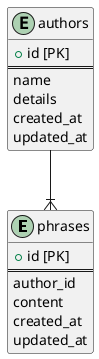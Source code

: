 @startuml erdiagram

entity "phrases" {
    + id [PK]
    ==
    author_id
    content
    created_at
    updated_at
}

entity "authors" {
    + id [PK]
    ==
    name
    details
    created_at
    updated_at
}

authors --|{ phrases

@enduml
